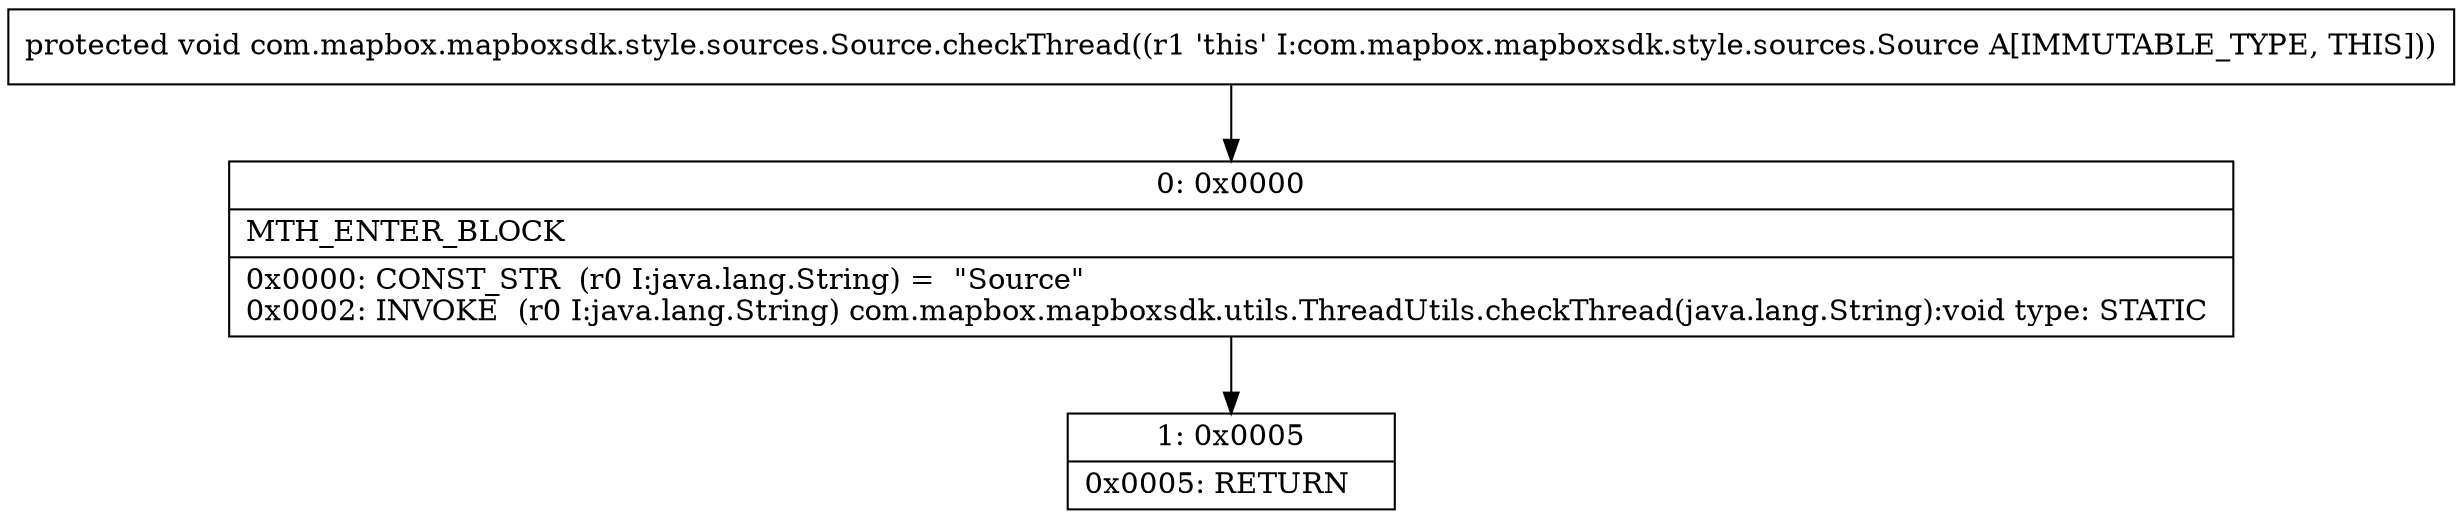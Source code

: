 digraph "CFG forcom.mapbox.mapboxsdk.style.sources.Source.checkThread()V" {
Node_0 [shape=record,label="{0\:\ 0x0000|MTH_ENTER_BLOCK\l|0x0000: CONST_STR  (r0 I:java.lang.String) =  \"Source\" \l0x0002: INVOKE  (r0 I:java.lang.String) com.mapbox.mapboxsdk.utils.ThreadUtils.checkThread(java.lang.String):void type: STATIC \l}"];
Node_1 [shape=record,label="{1\:\ 0x0005|0x0005: RETURN   \l}"];
MethodNode[shape=record,label="{protected void com.mapbox.mapboxsdk.style.sources.Source.checkThread((r1 'this' I:com.mapbox.mapboxsdk.style.sources.Source A[IMMUTABLE_TYPE, THIS])) }"];
MethodNode -> Node_0;
Node_0 -> Node_1;
}

